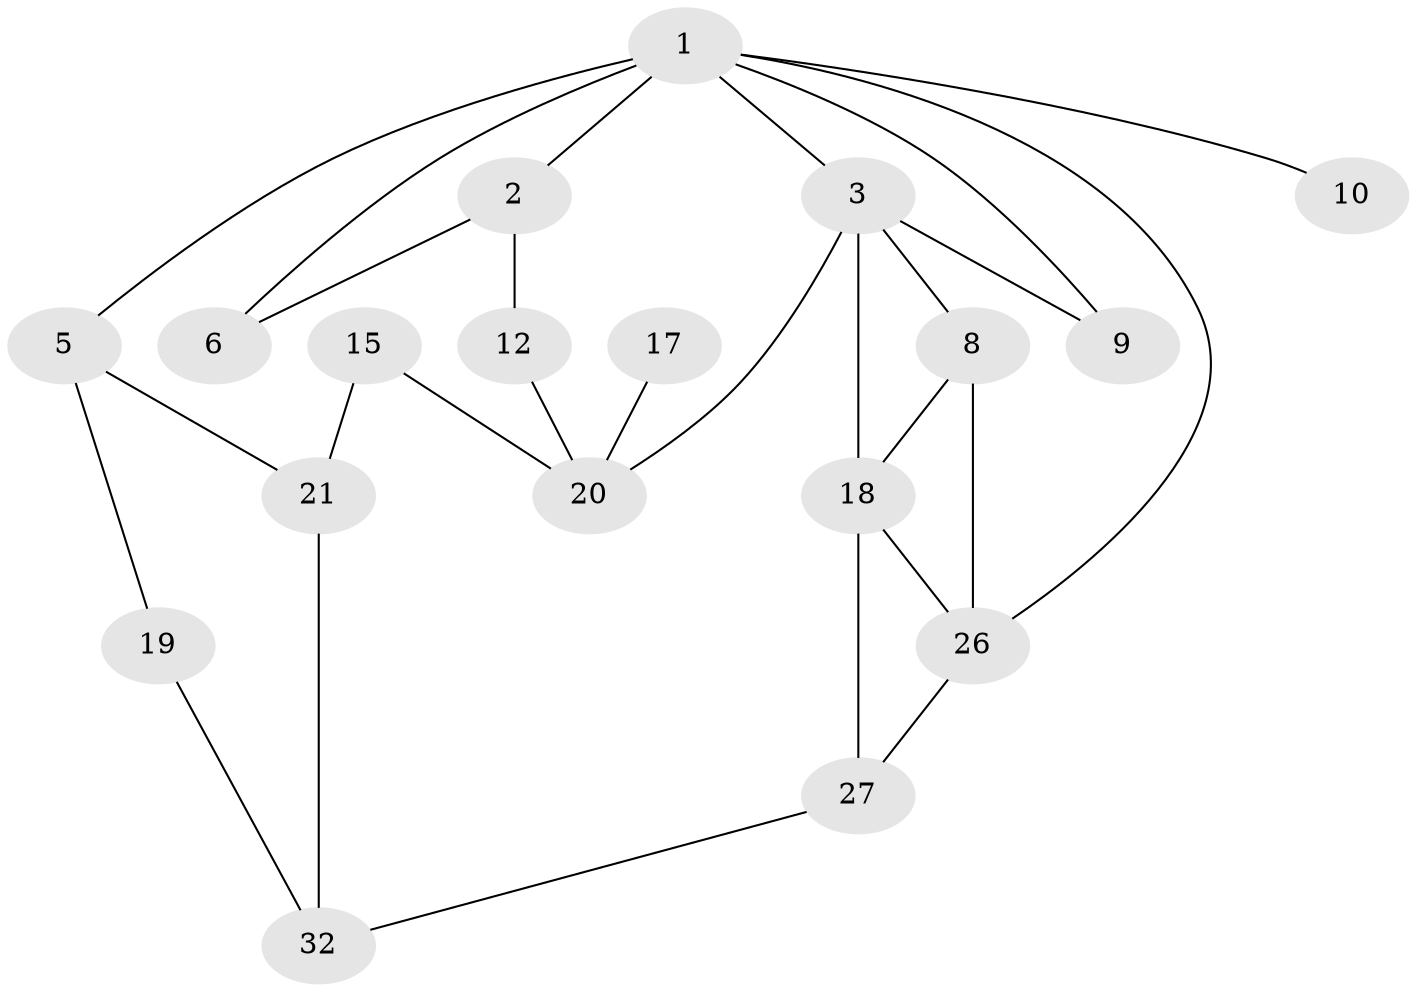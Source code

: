 // original degree distribution, {3: 0.09375, 2: 0.265625, 1: 0.296875, 0: 0.1875, 6: 0.03125, 4: 0.078125, 5: 0.03125, 7: 0.015625}
// Generated by graph-tools (version 1.1) at 2025/48/03/04/25 22:48:16]
// undirected, 18 vertices, 27 edges
graph export_dot {
  node [color=gray90,style=filled];
  1;
  2;
  3;
  5;
  6;
  8;
  9;
  10;
  12;
  15;
  17;
  18;
  19;
  20;
  21;
  26;
  27;
  32;
  1 -- 2 [weight=1.0];
  1 -- 3 [weight=1.0];
  1 -- 5 [weight=1.0];
  1 -- 6 [weight=2.0];
  1 -- 9 [weight=1.0];
  1 -- 10 [weight=1.0];
  1 -- 26 [weight=1.0];
  2 -- 6 [weight=1.0];
  2 -- 12 [weight=1.0];
  3 -- 8 [weight=1.0];
  3 -- 9 [weight=1.0];
  3 -- 18 [weight=1.0];
  3 -- 20 [weight=1.0];
  5 -- 19 [weight=1.0];
  5 -- 21 [weight=1.0];
  8 -- 18 [weight=1.0];
  8 -- 26 [weight=1.0];
  12 -- 20 [weight=1.0];
  15 -- 20 [weight=1.0];
  15 -- 21 [weight=1.0];
  17 -- 20 [weight=1.0];
  18 -- 26 [weight=1.0];
  18 -- 27 [weight=2.0];
  19 -- 32 [weight=1.0];
  21 -- 32 [weight=1.0];
  26 -- 27 [weight=1.0];
  27 -- 32 [weight=1.0];
}
